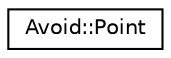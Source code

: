 digraph "Graphical Class Hierarchy"
{
  edge [fontname="Helvetica",fontsize="10",labelfontname="Helvetica",labelfontsize="10"];
  node [fontname="Helvetica",fontsize="10",shape=record];
  rankdir="LR";
  Node1 [label="Avoid::Point",height=0.2,width=0.4,color="black", fillcolor="white", style="filled",URL="$classAvoid_1_1Point.html",tooltip="The Point class defines a point in the plane. "];
}
